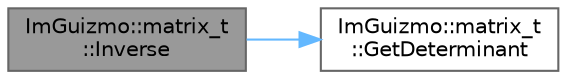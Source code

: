 digraph "ImGuizmo::matrix_t::Inverse"
{
 // LATEX_PDF_SIZE
  bgcolor="transparent";
  edge [fontname=Helvetica,fontsize=10,labelfontname=Helvetica,labelfontsize=10];
  node [fontname=Helvetica,fontsize=10,shape=box,height=0.2,width=0.4];
  rankdir="LR";
  Node1 [id="Node000001",label="ImGuizmo::matrix_t\l::Inverse",height=0.2,width=0.4,color="gray40", fillcolor="grey60", style="filled", fontcolor="black",tooltip=" "];
  Node1 -> Node2 [id="edge1_Node000001_Node000002",color="steelblue1",style="solid",tooltip=" "];
  Node2 [id="Node000002",label="ImGuizmo::matrix_t\l::GetDeterminant",height=0.2,width=0.4,color="grey40", fillcolor="white", style="filled",URL="$struct_im_guizmo_1_1matrix__t.html#a56d2d5ba7efc096d369aae01ef0e1da8",tooltip=" "];
}
